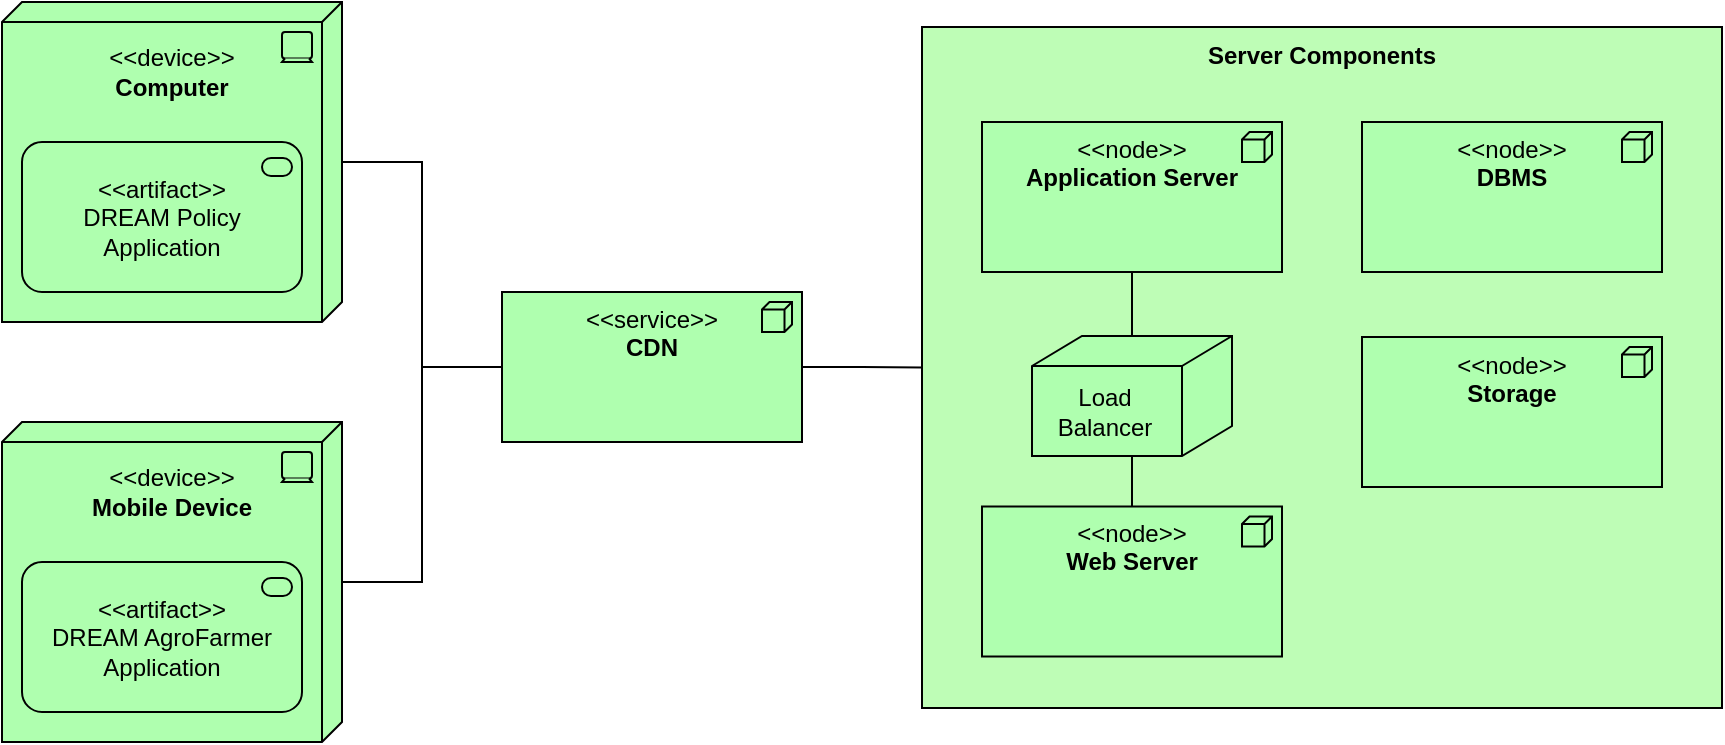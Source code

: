 <mxfile version="16.1.0" type="device"><diagram id="qqhTFQeBeJczOIMcyhff" name="Page-1"><mxGraphModel dx="1092" dy="1098" grid="1" gridSize="10" guides="1" tooltips="1" connect="1" arrows="1" fold="1" page="1" pageScale="1" pageWidth="1100" pageHeight="850" math="0" shadow="0"><root><mxCell id="0"/><mxCell id="1" parent="0"/><mxCell id="XJ-CL_UuRvcDlBbl218x-18" value="&lt;b&gt;Server Components&lt;/b&gt;" style="rounded=0;whiteSpace=wrap;html=1;arcSize=2;fillColor=#BEFDB6;strokeColor=#000000;verticalAlign=top;" vertex="1" parent="1"><mxGeometry x="570" y="32.5" width="400" height="340.5" as="geometry"/></mxCell><mxCell id="XJ-CL_UuRvcDlBbl218x-8" value="&lt;div&gt;&lt;br&gt;&lt;/div&gt;&lt;div&gt;&amp;lt;&amp;lt;device&amp;gt;&amp;gt;&lt;/div&gt;&lt;div&gt;&lt;b&gt;Computer&lt;/b&gt;&lt;br&gt;&lt;/div&gt;" style="html=1;outlineConnect=0;whiteSpace=wrap;fillColor=#AFFFAF;shape=mxgraph.archimate3.tech;techType=device;verticalAlign=top;" vertex="1" parent="1"><mxGeometry x="110" y="20" width="170" height="160" as="geometry"/></mxCell><mxCell id="XJ-CL_UuRvcDlBbl218x-31" style="edgeStyle=orthogonalEdgeStyle;rounded=0;orthogonalLoop=1;jettySize=auto;html=1;exitX=0.5;exitY=1;exitDx=0;exitDy=0;exitPerimeter=0;endArrow=none;endFill=0;" edge="1" parent="1" source="XJ-CL_UuRvcDlBbl218x-10" target="XJ-CL_UuRvcDlBbl218x-28"><mxGeometry relative="1" as="geometry"/></mxCell><mxCell id="XJ-CL_UuRvcDlBbl218x-10" value="&lt;div&gt;&amp;lt;&amp;lt;node&amp;gt;&amp;gt; &lt;br&gt;&lt;/div&gt;&lt;div&gt;&lt;b&gt;Application Server&lt;/b&gt;&lt;/div&gt;" style="html=1;outlineConnect=0;whiteSpace=wrap;fillColor=#AFFFAF;shape=mxgraph.archimate3.application;appType=node;archiType=square;verticalAlign=top;" vertex="1" parent="1"><mxGeometry x="600" y="80" width="150" height="75" as="geometry"/></mxCell><mxCell id="XJ-CL_UuRvcDlBbl218x-11" value="&lt;div&gt;&amp;lt;&amp;lt;node&amp;gt;&amp;gt;&lt;/div&gt;&lt;div&gt;&lt;b&gt;DBMS&lt;/b&gt;&lt;br&gt;&lt;/div&gt;" style="html=1;outlineConnect=0;whiteSpace=wrap;fillColor=#AFFFAF;shape=mxgraph.archimate3.application;appType=node;archiType=square;verticalAlign=top;" vertex="1" parent="1"><mxGeometry x="790" y="80" width="150" height="75" as="geometry"/></mxCell><mxCell id="XJ-CL_UuRvcDlBbl218x-12" value="&lt;div&gt;&amp;lt;&amp;lt;node&amp;gt;&amp;gt;&lt;/div&gt;&lt;div&gt;&lt;b&gt;Storage&lt;/b&gt;&lt;br&gt;&lt;/div&gt;" style="html=1;outlineConnect=0;whiteSpace=wrap;fillColor=#AFFFAF;shape=mxgraph.archimate3.application;appType=node;archiType=square;verticalAlign=top;" vertex="1" parent="1"><mxGeometry x="790" y="187.5" width="150" height="75" as="geometry"/></mxCell><mxCell id="XJ-CL_UuRvcDlBbl218x-13" value="&lt;div&gt;&lt;br&gt;&lt;/div&gt;&lt;div&gt;&amp;lt;&amp;lt;device&amp;gt;&amp;gt;&lt;/div&gt;&lt;div&gt;&lt;b&gt;Mobile Device&lt;/b&gt;&lt;br&gt;&lt;/div&gt;" style="html=1;outlineConnect=0;whiteSpace=wrap;fillColor=#AFFFAF;shape=mxgraph.archimate3.tech;techType=device;verticalAlign=top;" vertex="1" parent="1"><mxGeometry x="110" y="230" width="170" height="160" as="geometry"/></mxCell><mxCell id="XJ-CL_UuRvcDlBbl218x-14" value="&lt;div&gt;&amp;lt;&amp;lt;artifact&amp;gt;&amp;gt;&lt;/div&gt;&lt;div&gt;DREAM Policy Application&lt;br&gt;&lt;/div&gt;" style="html=1;outlineConnect=0;whiteSpace=wrap;fillColor=#AFFFAF;shape=mxgraph.archimate3.application;appType=serv;archiType=rounded" vertex="1" parent="1"><mxGeometry x="120" y="90" width="140" height="75" as="geometry"/></mxCell><mxCell id="XJ-CL_UuRvcDlBbl218x-15" value="&lt;div&gt;&amp;lt;&amp;lt;artifact&amp;gt;&amp;gt;&lt;/div&gt;&lt;div&gt;DREAM AgroFarmer Application&lt;br&gt;&lt;/div&gt;" style="html=1;outlineConnect=0;whiteSpace=wrap;fillColor=#AFFFAF;shape=mxgraph.archimate3.application;appType=serv;archiType=rounded" vertex="1" parent="1"><mxGeometry x="120" y="300" width="140" height="75" as="geometry"/></mxCell><mxCell id="XJ-CL_UuRvcDlBbl218x-22" style="edgeStyle=orthogonalEdgeStyle;rounded=0;orthogonalLoop=1;jettySize=auto;html=1;exitX=1;exitY=0.5;exitDx=0;exitDy=0;exitPerimeter=0;entryX=0;entryY=0.5;entryDx=0;entryDy=0;endArrow=none;endFill=0;" edge="1" parent="1" source="XJ-CL_UuRvcDlBbl218x-16" target="XJ-CL_UuRvcDlBbl218x-18"><mxGeometry relative="1" as="geometry"/></mxCell><mxCell id="XJ-CL_UuRvcDlBbl218x-23" style="edgeStyle=orthogonalEdgeStyle;rounded=0;orthogonalLoop=1;jettySize=auto;html=1;exitX=0;exitY=0.5;exitDx=0;exitDy=0;exitPerimeter=0;entryX=1;entryY=0.5;entryDx=0;entryDy=0;entryPerimeter=0;endArrow=none;endFill=0;" edge="1" parent="1" source="XJ-CL_UuRvcDlBbl218x-16" target="XJ-CL_UuRvcDlBbl218x-8"><mxGeometry relative="1" as="geometry"/></mxCell><mxCell id="XJ-CL_UuRvcDlBbl218x-24" style="edgeStyle=orthogonalEdgeStyle;rounded=0;orthogonalLoop=1;jettySize=auto;html=1;exitX=0;exitY=0.5;exitDx=0;exitDy=0;exitPerimeter=0;endArrow=none;endFill=0;" edge="1" parent="1" source="XJ-CL_UuRvcDlBbl218x-16" target="XJ-CL_UuRvcDlBbl218x-13"><mxGeometry relative="1" as="geometry"/></mxCell><mxCell id="XJ-CL_UuRvcDlBbl218x-16" value="&lt;div&gt;&amp;lt;&amp;lt;service&amp;gt;&amp;gt;&lt;/div&gt;&lt;div&gt;&lt;b&gt;CDN&lt;/b&gt;&lt;br&gt;&lt;/div&gt;" style="html=1;outlineConnect=0;whiteSpace=wrap;fillColor=#AFFFAF;shape=mxgraph.archimate3.application;appType=node;archiType=square;verticalAlign=top;" vertex="1" parent="1"><mxGeometry x="360" y="165" width="150" height="75" as="geometry"/></mxCell><mxCell id="XJ-CL_UuRvcDlBbl218x-21" value="&lt;div&gt;&amp;lt;&amp;lt;node&amp;gt;&amp;gt;&lt;/div&gt;&lt;div&gt;&lt;b&gt;Web Server&lt;/b&gt;&lt;br&gt;&lt;/div&gt;" style="html=1;outlineConnect=0;whiteSpace=wrap;fillColor=#AFFFAF;shape=mxgraph.archimate3.application;appType=node;archiType=square;verticalAlign=top;" vertex="1" parent="1"><mxGeometry x="600" y="272.25" width="150" height="75" as="geometry"/></mxCell><mxCell id="XJ-CL_UuRvcDlBbl218x-32" style="edgeStyle=orthogonalEdgeStyle;rounded=0;orthogonalLoop=1;jettySize=auto;html=1;exitX=0.5;exitY=1;exitDx=0;exitDy=0;exitPerimeter=0;endArrow=none;endFill=0;" edge="1" parent="1" source="XJ-CL_UuRvcDlBbl218x-28" target="XJ-CL_UuRvcDlBbl218x-21"><mxGeometry relative="1" as="geometry"/></mxCell><mxCell id="XJ-CL_UuRvcDlBbl218x-28" value="" style="html=1;outlineConnect=0;whiteSpace=wrap;fillColor=#AFFFAF;shape=mxgraph.archimate3.node;rounded=0;strokeColor=#000000;verticalAlign=bottom;align=left;" vertex="1" parent="1"><mxGeometry x="625" y="187" width="100" height="60" as="geometry"/></mxCell><mxCell id="XJ-CL_UuRvcDlBbl218x-29" value="&lt;div&gt;Load&lt;/div&gt;&lt;div&gt;Balancer&lt;/div&gt;" style="text;html=1;align=center;verticalAlign=middle;resizable=0;points=[];autosize=1;strokeColor=none;fillColor=none;" vertex="1" parent="1"><mxGeometry x="631" y="210" width="60" height="30" as="geometry"/></mxCell></root></mxGraphModel></diagram></mxfile>